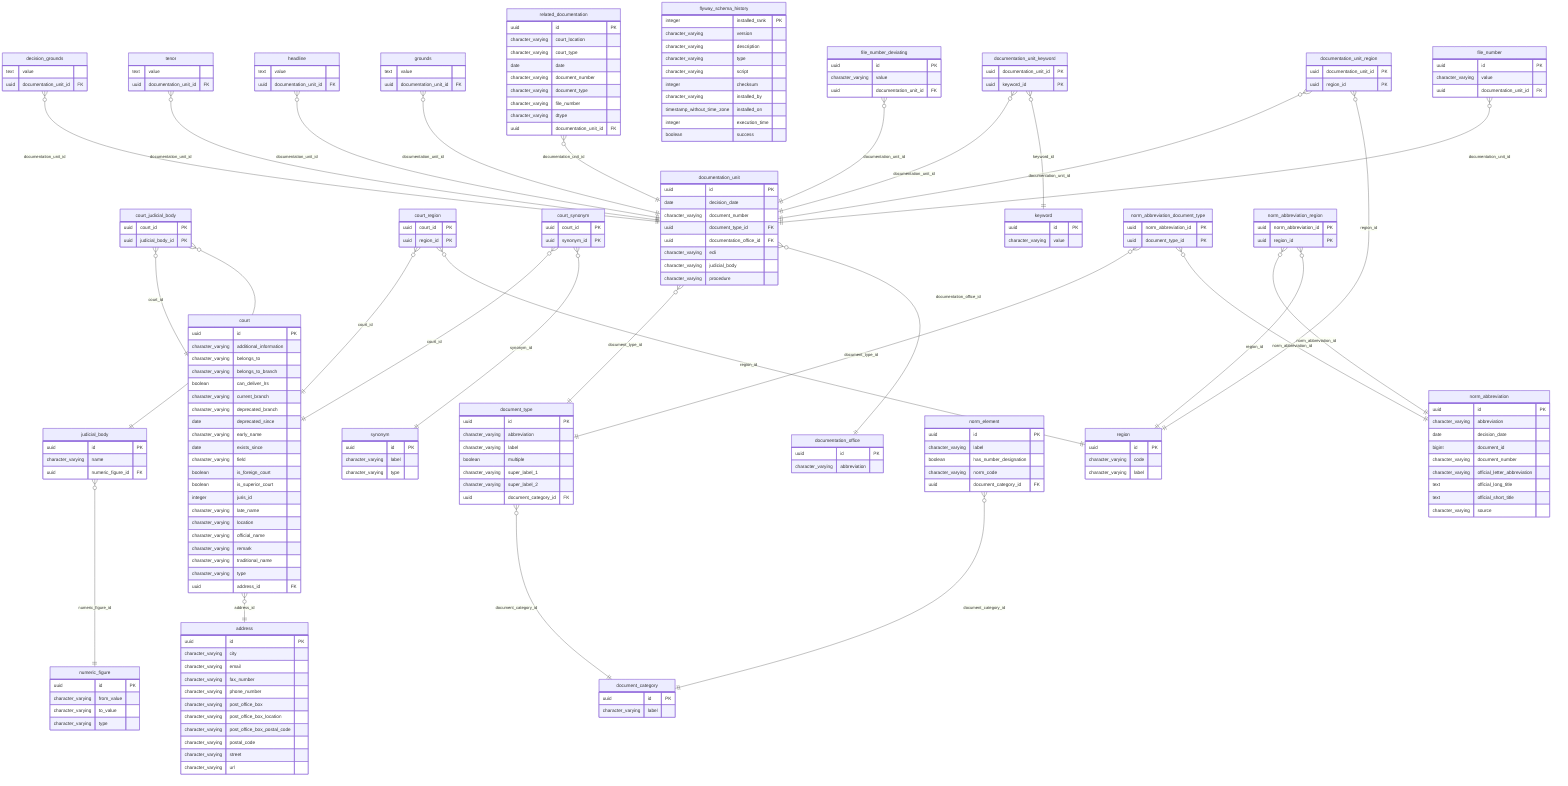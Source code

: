 erDiagram
    address {
        uuid id PK
        character_varying city 
        character_varying email 
        character_varying fax_number 
        character_varying phone_number 
        character_varying post_office_box 
        character_varying post_office_box_location 
        character_varying post_office_box_postal_code 
        character_varying postal_code 
        character_varying street 
        character_varying url 
    }

    court {
        uuid id PK
        character_varying additional_information 
        character_varying belongs_to 
        character_varying belongs_to_branch 
        boolean can_deliver_lrs 
        character_varying current_branch 
        character_varying deprecated_branch 
        date deprecated_since 
        character_varying early_name 
        date exists_since 
        character_varying field 
        boolean is_foreign_court 
        boolean is_superior_court 
        integer juris_id 
        character_varying late_name 
        character_varying location 
        character_varying official_name 
        character_varying remark 
        character_varying traditional_name 
        character_varying type 
        uuid address_id FK
    }

    court_judicial_body {
        uuid court_id PK
        uuid judicial_body_id PK
    }

    court_region {
        uuid court_id PK
        uuid region_id PK
    }

    court_synonym {
        uuid court_id PK
        uuid synonym_id PK
    }

    decision_grounds {
        text value 
        uuid documentation_unit_id FK
    }

    document_category {
        uuid id PK
        character_varying label 
    }

    document_type {
        uuid id PK
        character_varying abbreviation 
        character_varying label 
        boolean multiple 
        character_varying super_label_1 
        character_varying super_label_2 
        uuid document_category_id FK
    }

    documentation_office {
        uuid id PK
        character_varying abbreviation 
    }

    documentation_unit {
        uuid id PK
        date decision_date 
        character_varying document_number 
        uuid document_type_id FK
        uuid documentation_office_id FK
        character_varying ecli 
        character_varying judicial_body 
        character_varying procedure 
    }

    documentation_unit_keyword {
        uuid documentation_unit_id PK
        uuid keyword_id PK
    }

    documentation_unit_region {
        uuid documentation_unit_id PK
        uuid region_id PK
    }

    file_number {
        uuid id PK
        character_varying value 
        uuid documentation_unit_id FK
    }

    file_number_deviating {
        uuid id PK
        character_varying value 
        uuid documentation_unit_id FK
    }

    flyway_schema_history {
        integer installed_rank PK
        character_varying version 
        character_varying description 
        character_varying type 
        character_varying script 
        integer checksum 
        character_varying installed_by 
        timestamp_without_time_zone installed_on 
        integer execution_time 
        boolean success 
    }

    grounds {
        text value 
        uuid documentation_unit_id FK
    }

    headline {
        text value 
        uuid documentation_unit_id FK
    }

    judicial_body {
        uuid id PK
        character_varying name 
        uuid numeric_figure_id FK
    }

    keyword {
        uuid id PK
        character_varying value 
    }

    norm_abbreviation {
        uuid id PK
        character_varying abbreviation 
        date decision_date 
        bigint document_id 
        character_varying document_number 
        character_varying official_letter_abbreviation 
        text official_long_title 
        text official_short_title 
        character_varying source 
    }

    norm_abbreviation_document_type {
        uuid norm_abbreviation_id PK
        uuid document_type_id PK
    }

    norm_abbreviation_region {
        uuid norm_abbreviation_id PK
        uuid region_id PK
    }

    norm_element {
        uuid id PK
        character_varying label 
        boolean has_number_designation 
        character_varying norm_code 
        uuid document_category_id FK
    }

    numeric_figure {
        uuid id PK
        character_varying from_value 
        character_varying to_value 
        character_varying type 
    }

    region {
        uuid id PK
        character_varying code 
        character_varying label 
    }

    related_documentation {
        uuid id PK
        character_varying court_location 
        character_varying court_type 
        date date 
        character_varying document_number 
        character_varying document_type 
        character_varying file_number 
        character_varying dtype 
        uuid documentation_unit_id FK
    }

    synonym {
        uuid id PK
        character_varying label 
        character_varying type 
    }

    tenor {
        text value 
        uuid documentation_unit_id FK
    }

    court }o--|| address : "address_id"
    court_synonym }o--|| court : "court_id"
    court_region }o--|| court : "court_id"
    court_judicial_body }o--|| court : "court_id"
    court_judicial_body }o--|| judicial_body : "judicial_body_id"
    court_region }o--|| region : "region_id"
    court_synonym }o--|| synonym : "synonym_id"
    decision_grounds }o--|| documentation_unit : "documentation_unit_id"
    norm_element }o--|| document_category : "document_category_id"
    document_type }o--|| document_category : "document_category_id"
    norm_abbreviation_document_type }o--|| document_type : "document_type_id"
    documentation_unit }o--|| document_type : "document_type_id"
    documentation_unit }o--|| documentation_office : "documentation_office_id"
    tenor }o--|| documentation_unit : "documentation_unit_id"
    headline }o--|| documentation_unit : "documentation_unit_id"
    grounds }o--|| documentation_unit : "documentation_unit_id"
    related_documentation }o--|| documentation_unit : "documentation_unit_id"
    documentation_unit_region }o--|| documentation_unit : "documentation_unit_id"
    documentation_unit_keyword }o--|| documentation_unit : "documentation_unit_id"
    file_number_deviating }o--|| documentation_unit : "documentation_unit_id"
    file_number }o--|| documentation_unit : "documentation_unit_id"
    documentation_unit_keyword }o--|| keyword : "keyword_id"
    documentation_unit_region }o--|| region : "region_id"
    judicial_body }o--|| numeric_figure : "numeric_figure_id"
    norm_abbreviation_document_type }o--|| norm_abbreviation : "norm_abbreviation_id"
    norm_abbreviation_region }o--|| norm_abbreviation : "norm_abbreviation_id"
    norm_abbreviation_region }o--|| region : "region_id"